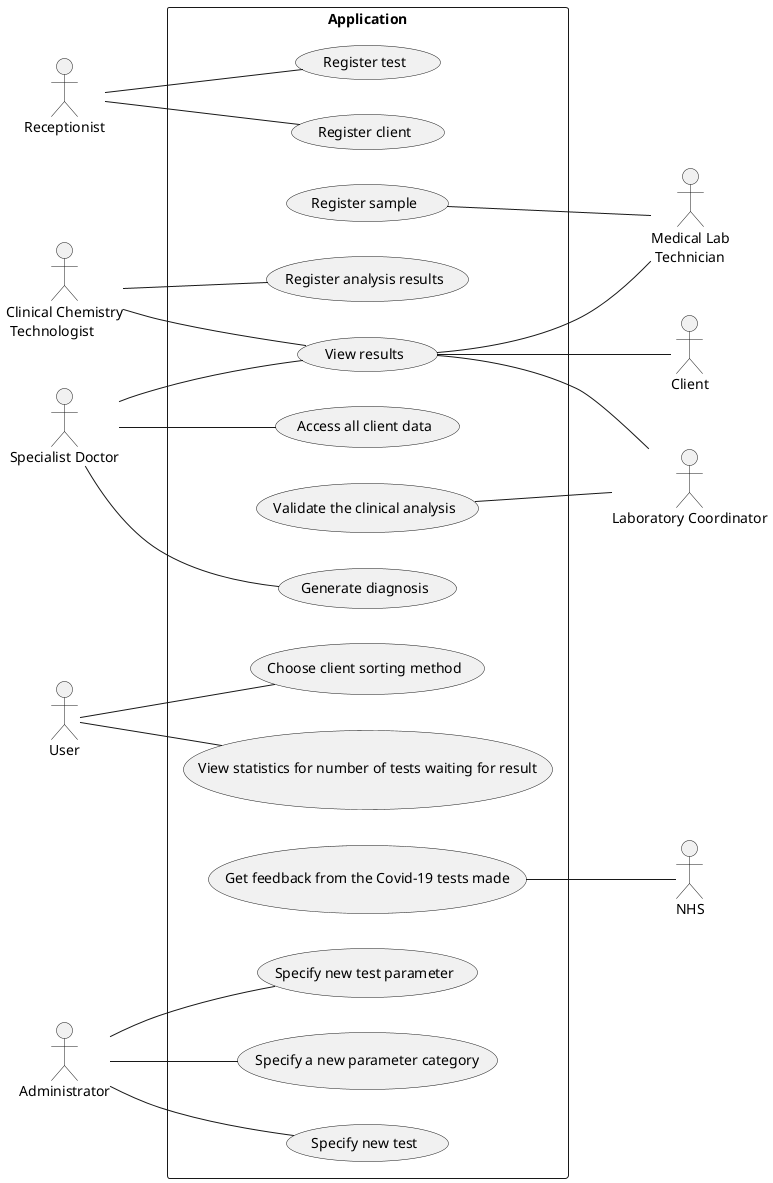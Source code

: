@startuml
'https://plantuml.com/use-case-diagram

left to right direction
skinparam packageStyle rectangle
'Actors
:Receptionist:
:Medical Lab\n Technician: as MLT
:Clinical Chemistry\n Technologist: as CCT
:Specialist Doctor: as Doctor
:Laboratory Coordinator: as LC
:User:
:Client:
:NHS:
:Administrator:

package Application {
    (Register test) as UC1
    (Register client) as UC2
    (Register sample) as UC3
    (Register analysis results) as UC4
    (Generate diagnosis) as UC5
    (Choose client sorting method) as UC6
    (Validate the clinical analysis) as UC7
    (View results) as UC8
    (View statistics for number of tests waiting for result) as UC9
    (Access all client data) as UC10
    (Get feedback from the Covid-19 tests made) as UC11
    (Specify new test) as UC12
    (Specify new test parameter) as UC13
    (Specify a new parameter category) as UC14
}

'Use Cases
Receptionist -- UC1
Receptionist -- UC2
UC3 -- MLT
CCT -- UC4
Doctor -- UC5
User -- UC6
UC7 -- LC
UC8 -- Client
UC8 -- MLT
CCT -- UC8
UC8 -- LC
Doctor -- UC8
User -- UC9
Doctor -- UC10
UC11 -- NHS
Administrator -- UC12
Administrator -- UC13
Administrator -- UC14
@enduml